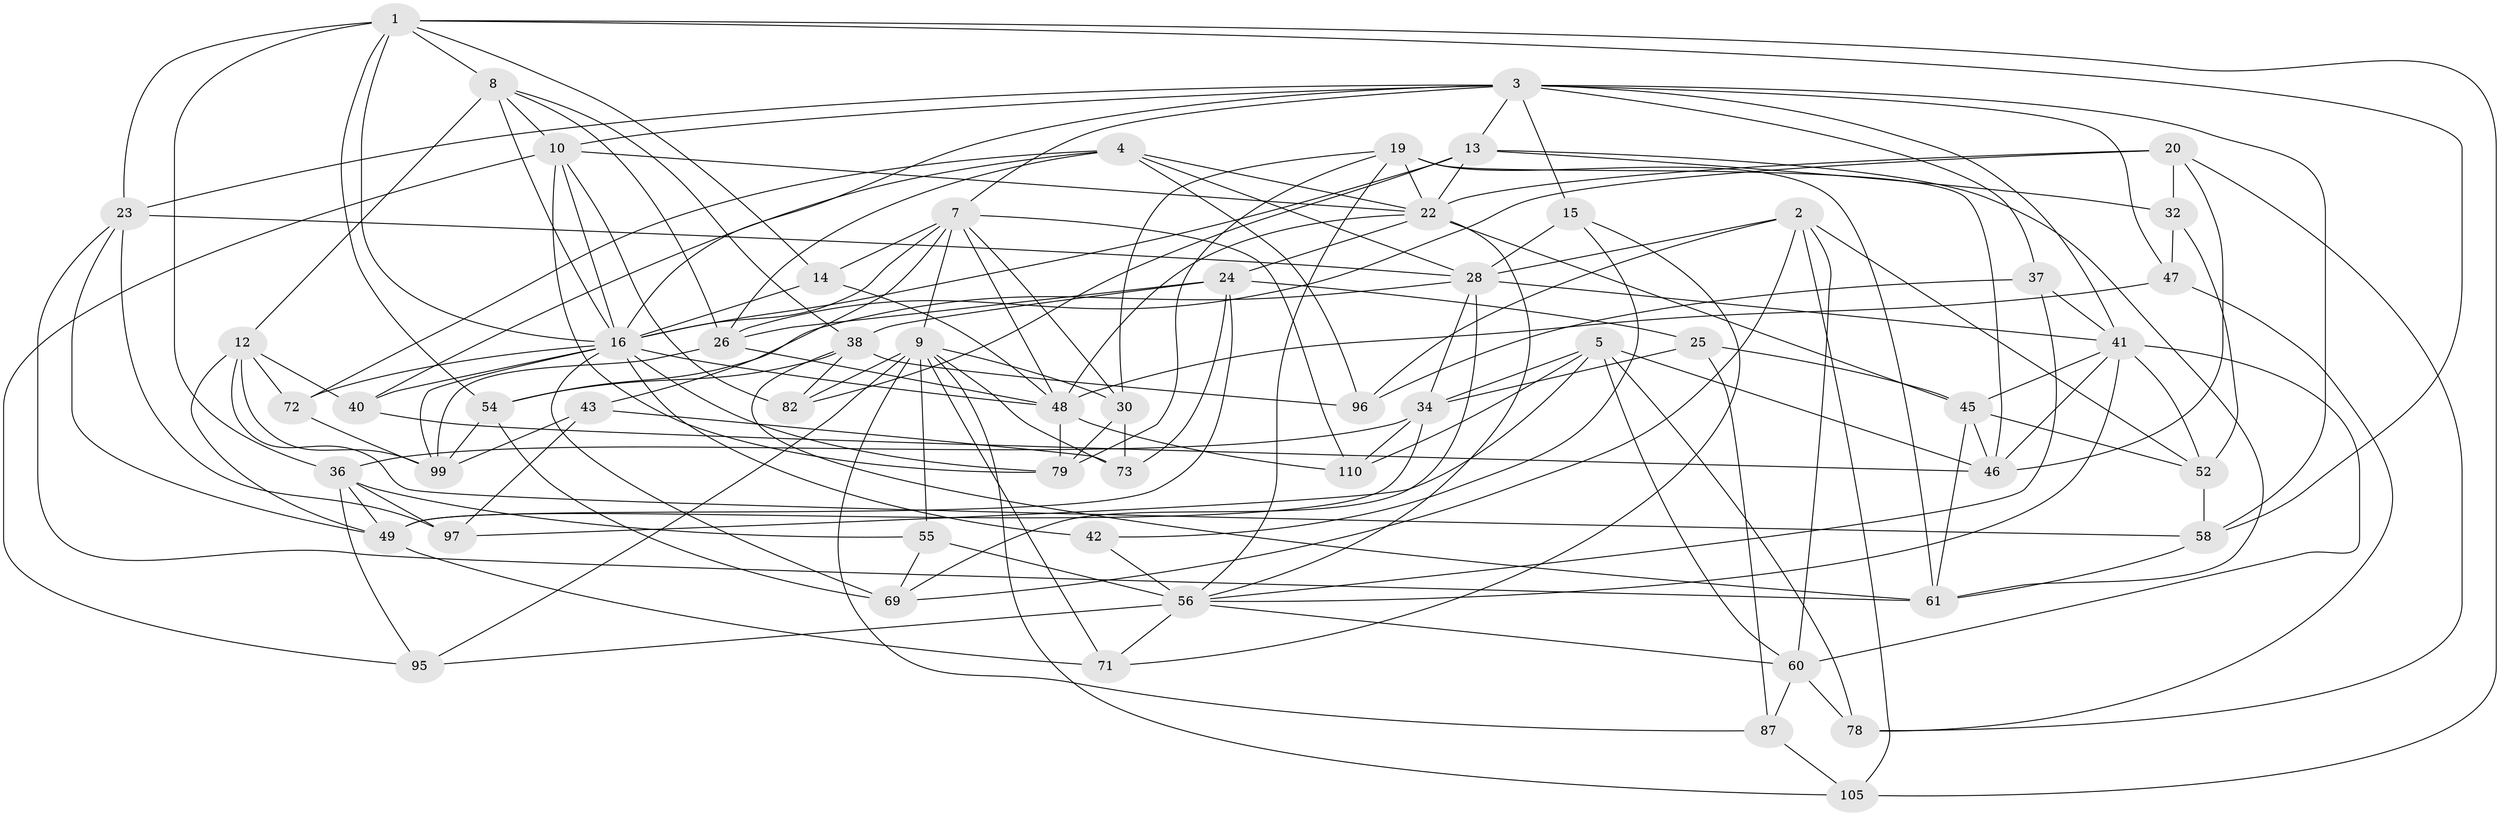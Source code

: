 // original degree distribution, {4: 1.0}
// Generated by graph-tools (version 1.1) at 2025/16/03/09/25 04:16:33]
// undirected, 58 vertices, 165 edges
graph export_dot {
graph [start="1"]
  node [color=gray90,style=filled];
  1 [super="+44+33"];
  2 [super="+67"];
  3 [super="+31+6"];
  4 [super="+11"];
  5 [super="+116"];
  7 [super="+39+17"];
  8 [super="+111"];
  9 [super="+53+81"];
  10 [super="+108+102"];
  12 [super="+91"];
  13 [super="+18"];
  14;
  15;
  16 [super="+29+77+21+84"];
  19 [super="+50"];
  20 [super="+51"];
  22 [super="+65+89"];
  23 [super="+101"];
  24 [super="+35"];
  25;
  26 [super="+92"];
  28 [super="+90+94"];
  30 [super="+63"];
  32;
  34 [super="+76"];
  36 [super="+70"];
  37;
  38 [super="+62"];
  40;
  41 [super="+68"];
  42;
  43;
  45 [super="+104"];
  46 [super="+59"];
  47;
  48 [super="+64+112"];
  49 [super="+93+74"];
  52 [super="+109"];
  54 [super="+113"];
  55;
  56 [super="+66+57+100"];
  58 [super="+88"];
  60 [super="+83"];
  61 [super="+75"];
  69 [super="+80"];
  71;
  72;
  73;
  78;
  79 [super="+98"];
  82;
  87;
  95;
  96;
  97;
  99 [super="+107"];
  105;
  110;
  1 -- 54;
  1 -- 36;
  1 -- 8;
  1 -- 23;
  1 -- 16;
  1 -- 14;
  1 -- 105;
  1 -- 58;
  2 -- 52;
  2 -- 69;
  2 -- 96;
  2 -- 105;
  2 -- 60;
  2 -- 28;
  3 -- 58;
  3 -- 16;
  3 -- 10;
  3 -- 37;
  3 -- 47;
  3 -- 23;
  3 -- 7;
  3 -- 41;
  3 -- 13;
  3 -- 15;
  4 -- 40;
  4 -- 72;
  4 -- 96;
  4 -- 28;
  4 -- 22;
  4 -- 26;
  5 -- 110;
  5 -- 78;
  5 -- 60;
  5 -- 97;
  5 -- 34;
  5 -- 46;
  7 -- 16;
  7 -- 48;
  7 -- 14;
  7 -- 9;
  7 -- 43;
  7 -- 30;
  7 -- 110;
  8 -- 38;
  8 -- 12;
  8 -- 16;
  8 -- 26;
  8 -- 10;
  9 -- 82;
  9 -- 30 [weight=2];
  9 -- 73;
  9 -- 71;
  9 -- 55;
  9 -- 95;
  9 -- 87;
  9 -- 105;
  10 -- 79 [weight=2];
  10 -- 22;
  10 -- 82;
  10 -- 95;
  10 -- 16;
  12 -- 72;
  12 -- 49;
  12 -- 40;
  12 -- 58;
  12 -- 99;
  13 -- 82;
  13 -- 32;
  13 -- 16;
  13 -- 22;
  13 -- 61;
  14 -- 48;
  14 -- 16;
  15 -- 71;
  15 -- 42;
  15 -- 28;
  16 -- 99;
  16 -- 72;
  16 -- 42;
  16 -- 69;
  16 -- 40;
  16 -- 48;
  16 -- 79;
  19 -- 30;
  19 -- 46;
  19 -- 79;
  19 -- 61;
  19 -- 56;
  19 -- 22;
  20 -- 78;
  20 -- 46;
  20 -- 32;
  20 -- 22 [weight=2];
  20 -- 26;
  22 -- 48;
  22 -- 45;
  22 -- 24;
  22 -- 56;
  23 -- 97;
  23 -- 49;
  23 -- 61;
  23 -- 28;
  24 -- 25;
  24 -- 73;
  24 -- 49;
  24 -- 38;
  24 -- 26;
  25 -- 87;
  25 -- 45;
  25 -- 34;
  26 -- 48;
  26 -- 99;
  28 -- 34;
  28 -- 41;
  28 -- 69;
  28 -- 54;
  30 -- 73;
  30 -- 79;
  32 -- 47;
  32 -- 52;
  34 -- 110;
  34 -- 36;
  34 -- 49;
  36 -- 97;
  36 -- 49;
  36 -- 95;
  36 -- 55;
  37 -- 96;
  37 -- 41;
  37 -- 56;
  38 -- 61;
  38 -- 82;
  38 -- 96;
  38 -- 54;
  40 -- 46;
  41 -- 60;
  41 -- 46;
  41 -- 52;
  41 -- 56;
  41 -- 45;
  42 -- 56 [weight=2];
  43 -- 73;
  43 -- 97;
  43 -- 99;
  45 -- 46;
  45 -- 61;
  45 -- 52;
  47 -- 78;
  47 -- 48;
  48 -- 110;
  48 -- 79;
  49 -- 71;
  52 -- 58 [weight=2];
  54 -- 69 [weight=2];
  54 -- 99;
  55 -- 69;
  55 -- 56;
  56 -- 60;
  56 -- 95;
  56 -- 71;
  58 -- 61;
  60 -- 78;
  60 -- 87;
  72 -- 99;
  87 -- 105;
}
